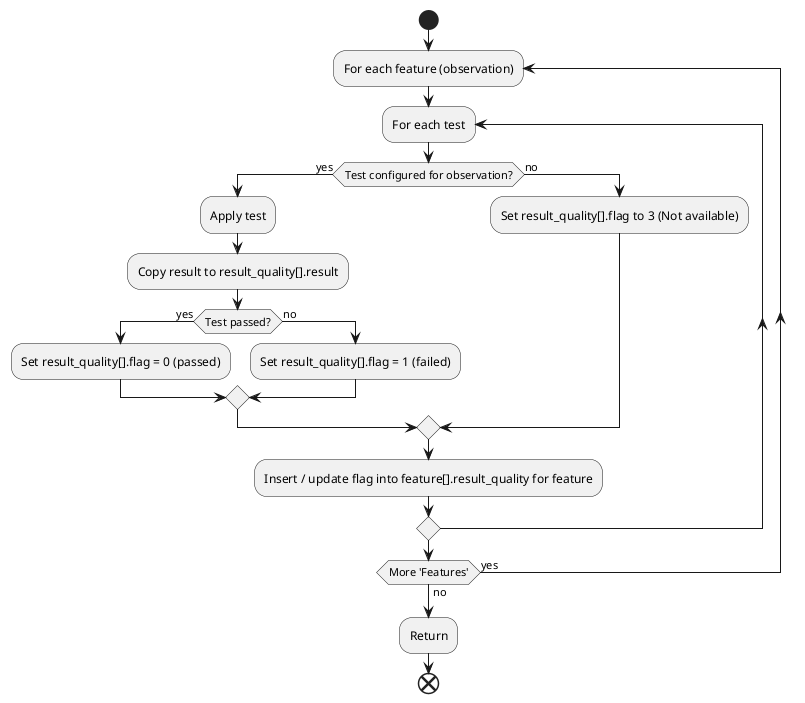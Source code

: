 @startuml
'https://plantuml.com/activity-diagram-beta
start
    repeat :For each feature (observation)
        repeat :For each test
            if (Test configured for observation?) then (yes)
                :Apply test;
                :Copy result to result_quality[].result;
                if (Test passed?) then (yes)
                    :Set result_quality[].flag = 0 (passed);
                else (no)
                    :Set result_quality[].flag = 1 (failed);
                endif
            else (no)
                :Set result_quality[].flag to 3 (Not available);
            endif
            :Insert / update flag into feature[].result_quality for feature;
        repeat while
    repeat while (More 'Features') is (yes) not (no)
    :Return;
end
@enduml
